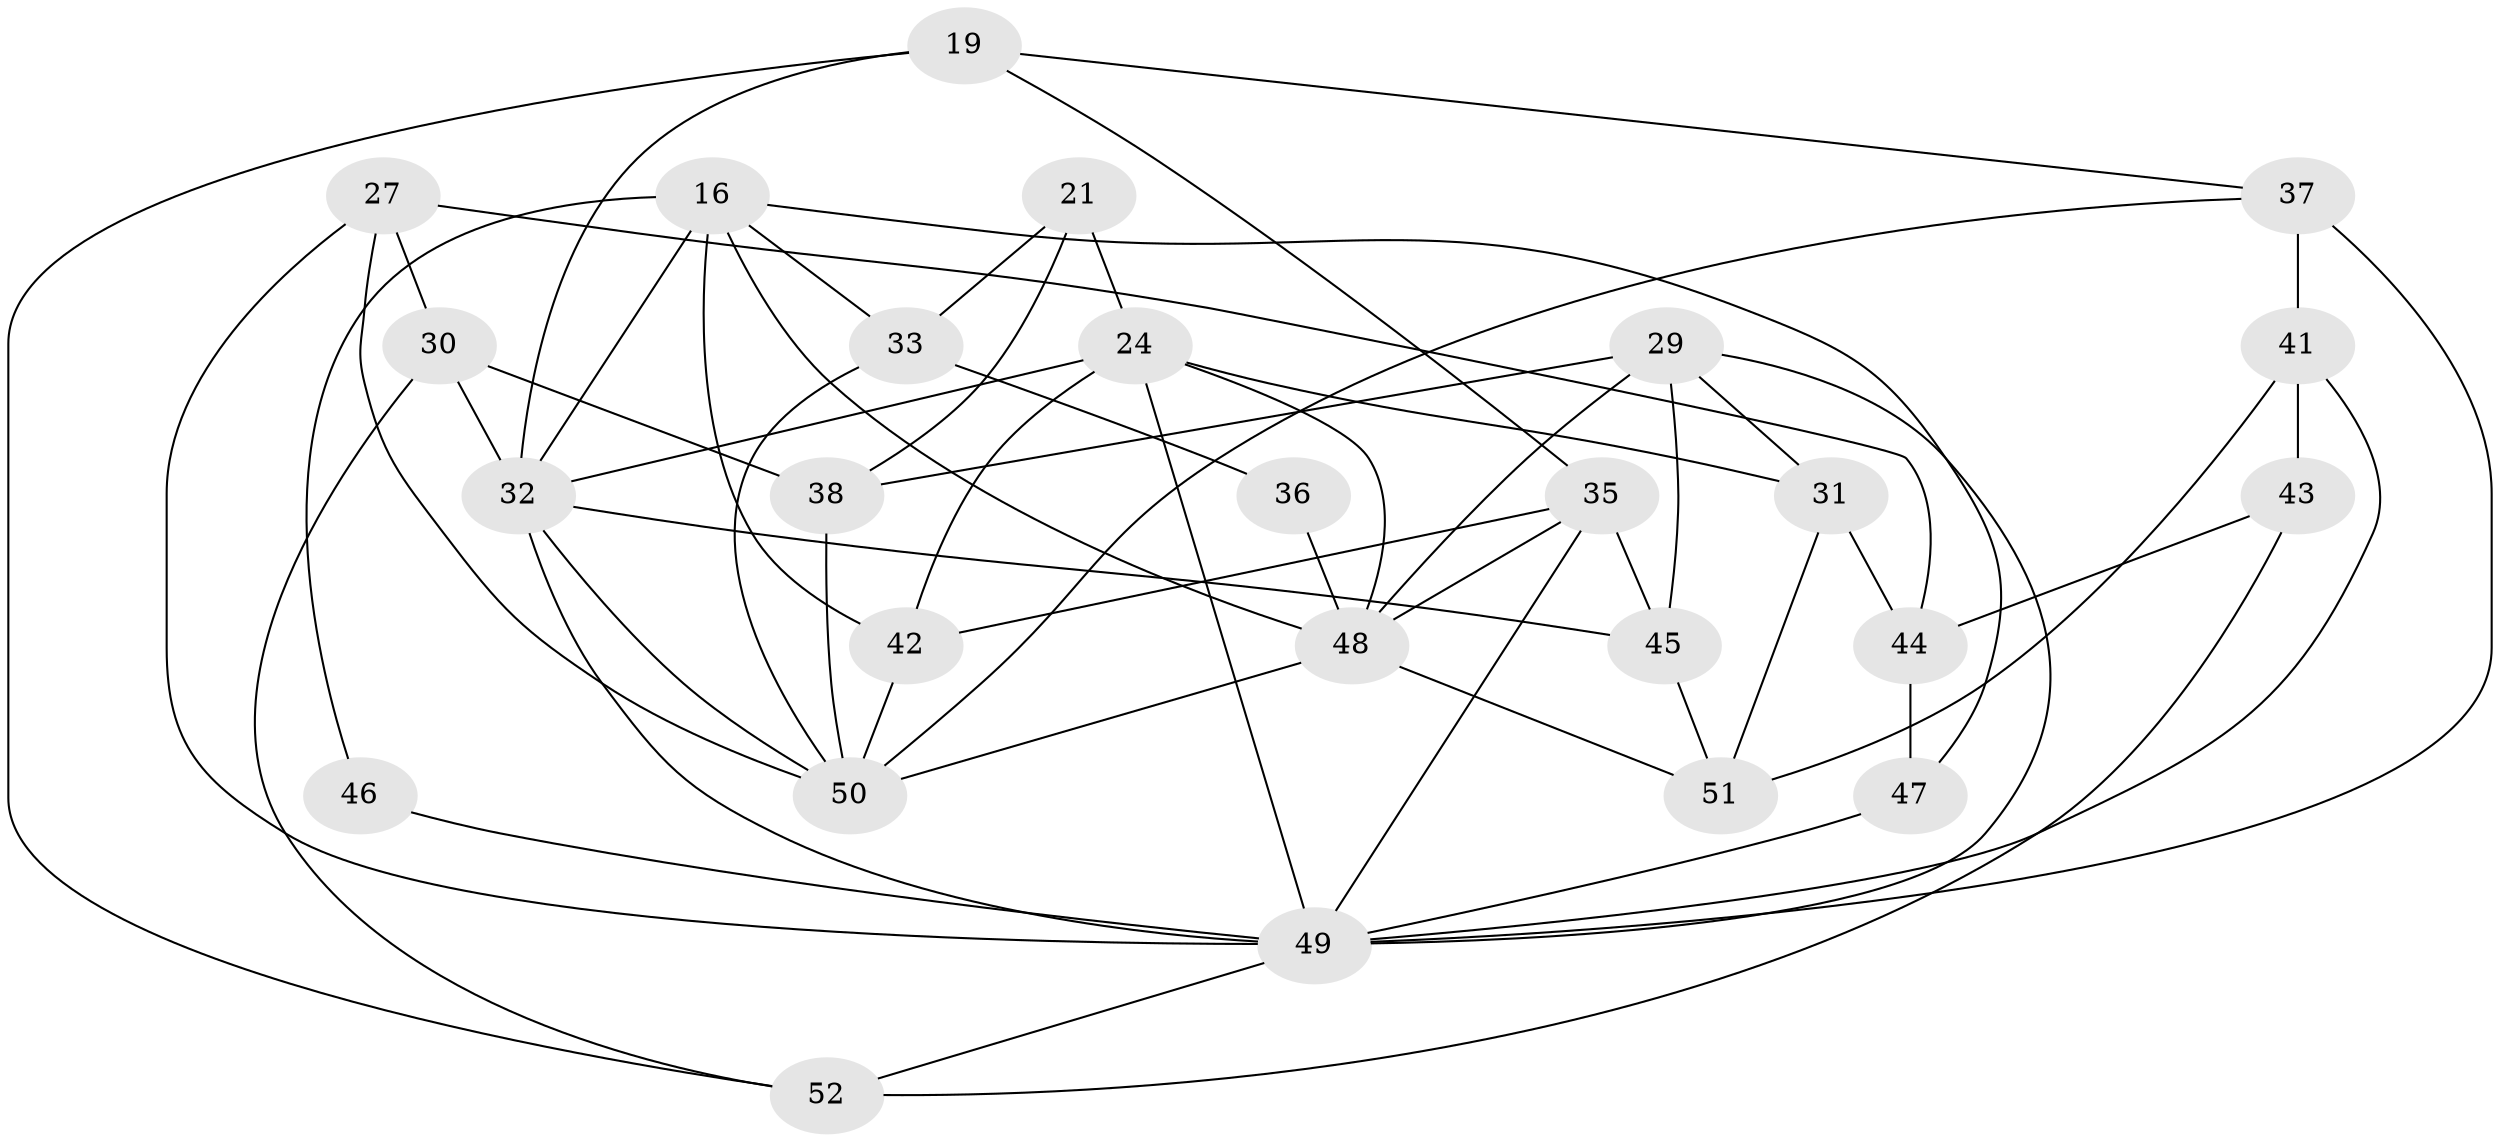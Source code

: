 // original degree distribution, {4: 1.0}
// Generated by graph-tools (version 1.1) at 2025/57/03/09/25 04:57:40]
// undirected, 26 vertices, 59 edges
graph export_dot {
graph [start="1"]
  node [color=gray90,style=filled];
  16 [super="+6+10"];
  19;
  21;
  24 [super="+11+23"];
  27;
  29 [super="+28"];
  30;
  31;
  32 [super="+8+13"];
  33 [super="+14"];
  35 [super="+25"];
  36;
  37 [super="+26"];
  38;
  41 [super="+34"];
  42 [super="+18"];
  43;
  44;
  45;
  46;
  47;
  48 [super="+3+15+22"];
  49 [super="+2+40+39"];
  50 [super="+9+17"];
  51;
  52;
  16 -- 33;
  16 -- 47 [weight=2];
  16 -- 42 [weight=2];
  16 -- 48;
  16 -- 46 [weight=2];
  16 -- 32 [weight=2];
  19 -- 32;
  19 -- 52;
  19 -- 37;
  19 -- 35;
  21 -- 38;
  21 -- 24 [weight=2];
  21 -- 33;
  24 -- 48;
  24 -- 32;
  24 -- 49 [weight=2];
  24 -- 42;
  24 -- 31;
  27 -- 50;
  27 -- 30;
  27 -- 44;
  27 -- 49;
  29 -- 31;
  29 -- 38;
  29 -- 48 [weight=2];
  29 -- 45;
  29 -- 49;
  30 -- 32;
  30 -- 38;
  30 -- 52;
  31 -- 51;
  31 -- 44;
  32 -- 49;
  32 -- 45;
  32 -- 50;
  33 -- 36 [weight=2];
  33 -- 50 [weight=2];
  35 -- 49 [weight=2];
  35 -- 48;
  35 -- 42 [weight=3];
  35 -- 45;
  36 -- 48 [weight=2];
  37 -- 41 [weight=2];
  37 -- 50;
  37 -- 49 [weight=2];
  38 -- 50;
  41 -- 43 [weight=2];
  41 -- 51;
  41 -- 49;
  42 -- 50 [weight=2];
  43 -- 52;
  43 -- 44;
  44 -- 47;
  45 -- 51;
  46 -- 49 [weight=2];
  47 -- 49;
  48 -- 51;
  48 -- 50 [weight=2];
  49 -- 52;
}

